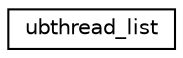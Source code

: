 digraph "Graphical Class Hierarchy"
{
 // LATEX_PDF_SIZE
  edge [fontname="Helvetica",fontsize="10",labelfontname="Helvetica",labelfontsize="10"];
  node [fontname="Helvetica",fontsize="10",shape=record];
  rankdir="LR";
  Node0 [label="ubthread_list",height=0.2,width=0.4,color="black", fillcolor="white", style="filled",URL="$structubthread__list.html",tooltip=" "];
}
